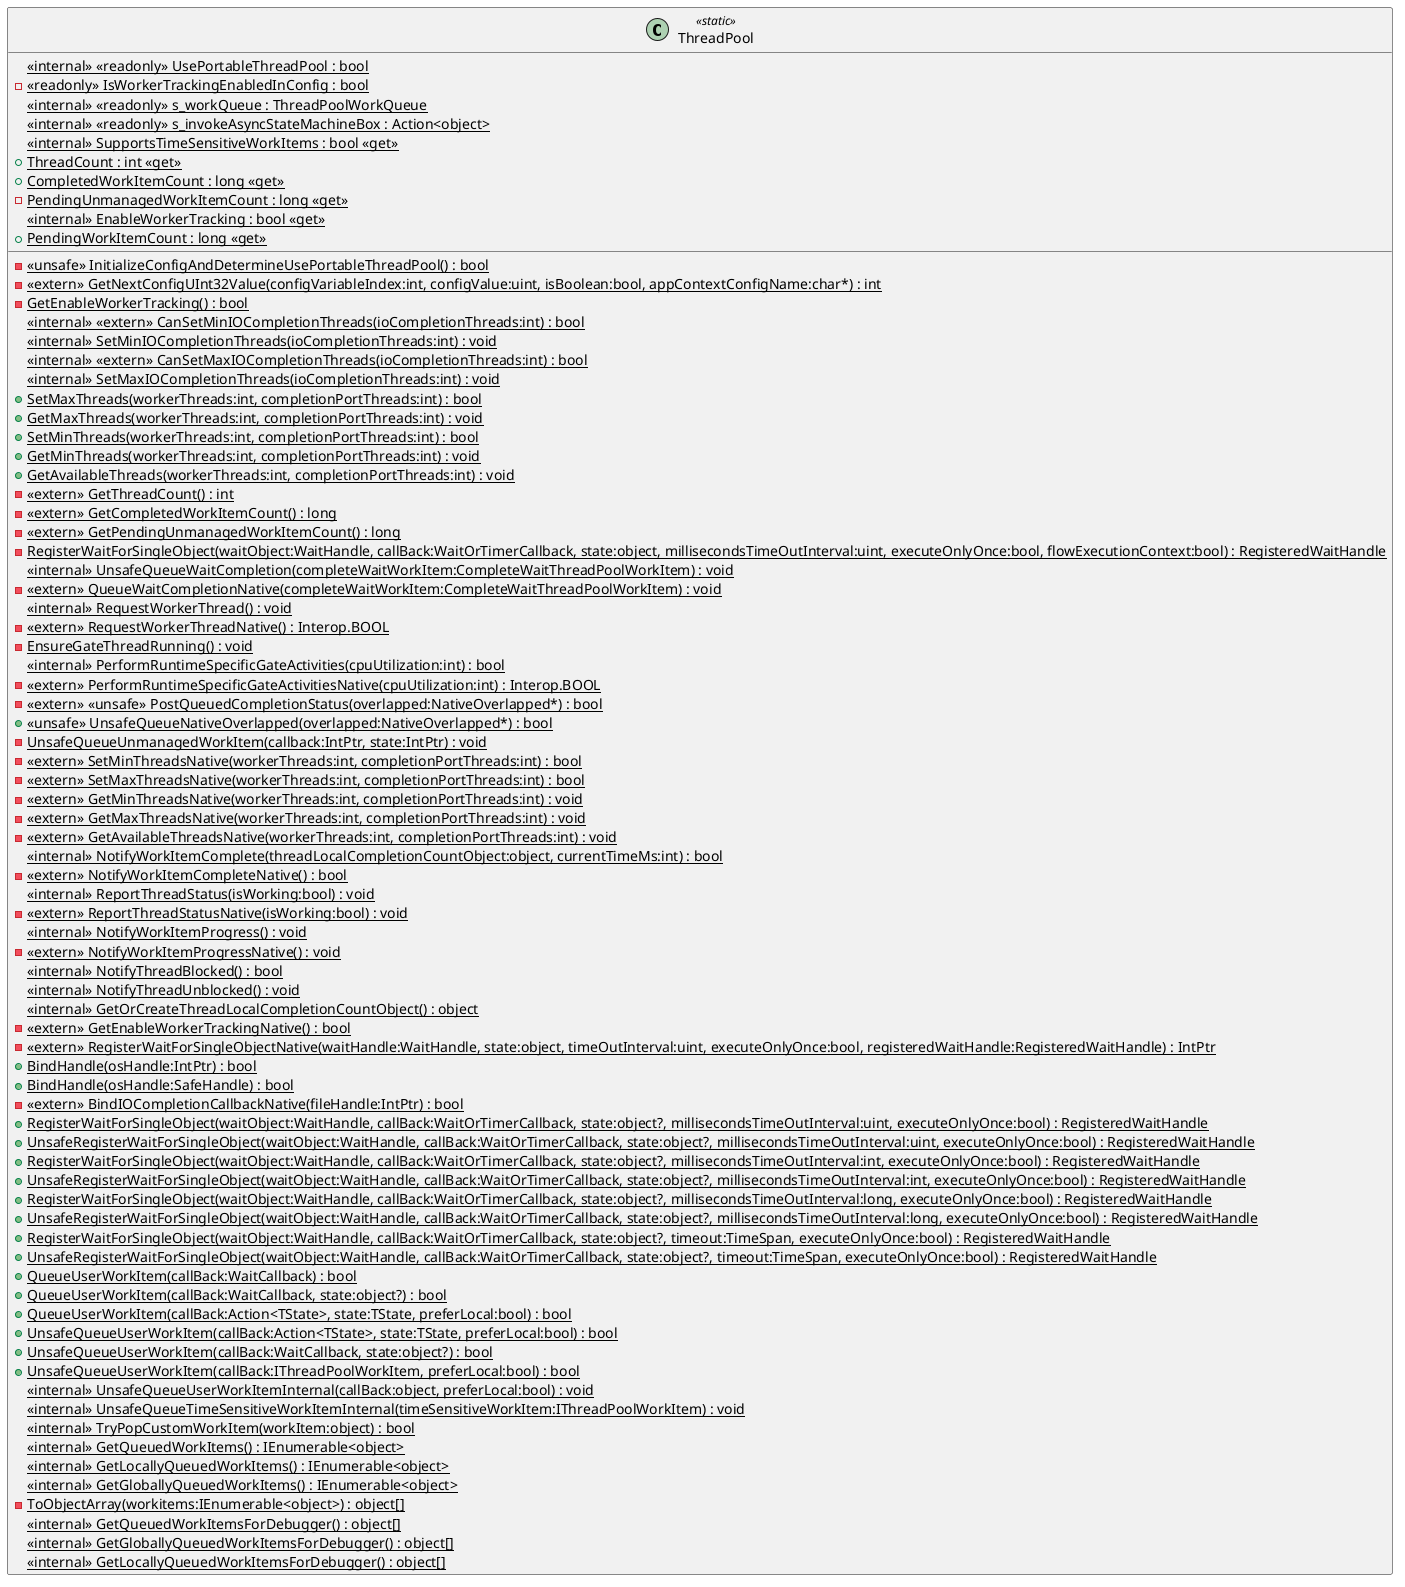 @startuml
class ThreadPool <<static>> {
    <<internal>> {static} <<readonly>> UsePortableThreadPool : bool
    - {static} <<readonly>> IsWorkerTrackingEnabledInConfig : bool
    <<internal>> {static} <<readonly>> s_workQueue : ThreadPoolWorkQueue
    <<internal>> {static} <<readonly>> s_invokeAsyncStateMachineBox : Action<object>
    <<internal>> {static} SupportsTimeSensitiveWorkItems : bool <<get>>
    - {static} <<unsafe>> InitializeConfigAndDetermineUsePortableThreadPool() : bool
    - {static} <<extern>> GetNextConfigUInt32Value(configVariableIndex:int, configValue:uint, isBoolean:bool, appContextConfigName:char*) : int
    - {static} GetEnableWorkerTracking() : bool
    <<internal>> {static} <<extern>> CanSetMinIOCompletionThreads(ioCompletionThreads:int) : bool
    <<internal>> {static} SetMinIOCompletionThreads(ioCompletionThreads:int) : void
    <<internal>> {static} <<extern>> CanSetMaxIOCompletionThreads(ioCompletionThreads:int) : bool
    <<internal>> {static} SetMaxIOCompletionThreads(ioCompletionThreads:int) : void
    + {static} SetMaxThreads(workerThreads:int, completionPortThreads:int) : bool
    + {static} GetMaxThreads(workerThreads:int, completionPortThreads:int) : void
    + {static} SetMinThreads(workerThreads:int, completionPortThreads:int) : bool
    + {static} GetMinThreads(workerThreads:int, completionPortThreads:int) : void
    + {static} GetAvailableThreads(workerThreads:int, completionPortThreads:int) : void
    + {static} ThreadCount : int <<get>>
    - {static} <<extern>> GetThreadCount() : int
    + {static} CompletedWorkItemCount : long <<get>>
    - {static} <<extern>> GetCompletedWorkItemCount() : long
    - {static} PendingUnmanagedWorkItemCount : long <<get>>
    - {static} <<extern>> GetPendingUnmanagedWorkItemCount() : long
    - {static} RegisterWaitForSingleObject(waitObject:WaitHandle, callBack:WaitOrTimerCallback, state:object, millisecondsTimeOutInterval:uint, executeOnlyOnce:bool, flowExecutionContext:bool) : RegisteredWaitHandle
    <<internal>> {static} UnsafeQueueWaitCompletion(completeWaitWorkItem:CompleteWaitThreadPoolWorkItem) : void
    - {static} <<extern>> QueueWaitCompletionNative(completeWaitWorkItem:CompleteWaitThreadPoolWorkItem) : void
    <<internal>> {static} RequestWorkerThread() : void
    - {static} <<extern>> RequestWorkerThreadNative() : Interop.BOOL
    - {static} EnsureGateThreadRunning() : void
    <<internal>> {static} PerformRuntimeSpecificGateActivities(cpuUtilization:int) : bool
    - {static} <<extern>> PerformRuntimeSpecificGateActivitiesNative(cpuUtilization:int) : Interop.BOOL
    - {static} <<extern>> <<unsafe>> PostQueuedCompletionStatus(overlapped:NativeOverlapped*) : bool
    + {static} <<unsafe>> UnsafeQueueNativeOverlapped(overlapped:NativeOverlapped*) : bool
    - {static} UnsafeQueueUnmanagedWorkItem(callback:IntPtr, state:IntPtr) : void
    - {static} <<extern>> SetMinThreadsNative(workerThreads:int, completionPortThreads:int) : bool
    - {static} <<extern>> SetMaxThreadsNative(workerThreads:int, completionPortThreads:int) : bool
    - {static} <<extern>> GetMinThreadsNative(workerThreads:int, completionPortThreads:int) : void
    - {static} <<extern>> GetMaxThreadsNative(workerThreads:int, completionPortThreads:int) : void
    - {static} <<extern>> GetAvailableThreadsNative(workerThreads:int, completionPortThreads:int) : void
    <<internal>> {static} NotifyWorkItemComplete(threadLocalCompletionCountObject:object, currentTimeMs:int) : bool
    - {static} <<extern>> NotifyWorkItemCompleteNative() : bool
    <<internal>> {static} ReportThreadStatus(isWorking:bool) : void
    - {static} <<extern>> ReportThreadStatusNative(isWorking:bool) : void
    <<internal>> {static} NotifyWorkItemProgress() : void
    - {static} <<extern>> NotifyWorkItemProgressNative() : void
    <<internal>> {static} NotifyThreadBlocked() : bool
    <<internal>> {static} NotifyThreadUnblocked() : void
    <<internal>> {static} GetOrCreateThreadLocalCompletionCountObject() : object
    - {static} <<extern>> GetEnableWorkerTrackingNative() : bool
    - {static} <<extern>> RegisterWaitForSingleObjectNative(waitHandle:WaitHandle, state:object, timeOutInterval:uint, executeOnlyOnce:bool, registeredWaitHandle:RegisteredWaitHandle) : IntPtr
    + {static} BindHandle(osHandle:IntPtr) : bool
    + {static} BindHandle(osHandle:SafeHandle) : bool
    - {static} <<extern>> BindIOCompletionCallbackNative(fileHandle:IntPtr) : bool
    <<internal>> {static} EnableWorkerTracking : bool <<get>>
    + {static} RegisterWaitForSingleObject(waitObject:WaitHandle, callBack:WaitOrTimerCallback, state:object?, millisecondsTimeOutInterval:uint, executeOnlyOnce:bool) : RegisteredWaitHandle
    + {static} UnsafeRegisterWaitForSingleObject(waitObject:WaitHandle, callBack:WaitOrTimerCallback, state:object?, millisecondsTimeOutInterval:uint, executeOnlyOnce:bool) : RegisteredWaitHandle
    + {static} RegisterWaitForSingleObject(waitObject:WaitHandle, callBack:WaitOrTimerCallback, state:object?, millisecondsTimeOutInterval:int, executeOnlyOnce:bool) : RegisteredWaitHandle
    + {static} UnsafeRegisterWaitForSingleObject(waitObject:WaitHandle, callBack:WaitOrTimerCallback, state:object?, millisecondsTimeOutInterval:int, executeOnlyOnce:bool) : RegisteredWaitHandle
    + {static} RegisterWaitForSingleObject(waitObject:WaitHandle, callBack:WaitOrTimerCallback, state:object?, millisecondsTimeOutInterval:long, executeOnlyOnce:bool) : RegisteredWaitHandle
    + {static} UnsafeRegisterWaitForSingleObject(waitObject:WaitHandle, callBack:WaitOrTimerCallback, state:object?, millisecondsTimeOutInterval:long, executeOnlyOnce:bool) : RegisteredWaitHandle
    + {static} RegisterWaitForSingleObject(waitObject:WaitHandle, callBack:WaitOrTimerCallback, state:object?, timeout:TimeSpan, executeOnlyOnce:bool) : RegisteredWaitHandle
    + {static} UnsafeRegisterWaitForSingleObject(waitObject:WaitHandle, callBack:WaitOrTimerCallback, state:object?, timeout:TimeSpan, executeOnlyOnce:bool) : RegisteredWaitHandle
    + {static} QueueUserWorkItem(callBack:WaitCallback) : bool
    + {static} QueueUserWorkItem(callBack:WaitCallback, state:object?) : bool
    + {static} QueueUserWorkItem(callBack:Action<TState>, state:TState, preferLocal:bool) : bool
    + {static} UnsafeQueueUserWorkItem(callBack:Action<TState>, state:TState, preferLocal:bool) : bool
    + {static} UnsafeQueueUserWorkItem(callBack:WaitCallback, state:object?) : bool
    + {static} UnsafeQueueUserWorkItem(callBack:IThreadPoolWorkItem, preferLocal:bool) : bool
    <<internal>> {static} UnsafeQueueUserWorkItemInternal(callBack:object, preferLocal:bool) : void
    <<internal>> {static} UnsafeQueueTimeSensitiveWorkItemInternal(timeSensitiveWorkItem:IThreadPoolWorkItem) : void
    <<internal>> {static} TryPopCustomWorkItem(workItem:object) : bool
    <<internal>> {static} GetQueuedWorkItems() : IEnumerable<object>
    <<internal>> {static} GetLocallyQueuedWorkItems() : IEnumerable<object>
    <<internal>> {static} GetGloballyQueuedWorkItems() : IEnumerable<object>
    - {static} ToObjectArray(workitems:IEnumerable<object>) : object[]
    <<internal>> {static} GetQueuedWorkItemsForDebugger() : object[]
    <<internal>> {static} GetGloballyQueuedWorkItemsForDebugger() : object[]
    <<internal>> {static} GetLocallyQueuedWorkItemsForDebugger() : object[]
    + {static} PendingWorkItemCount : long <<get>>
}
@enduml

